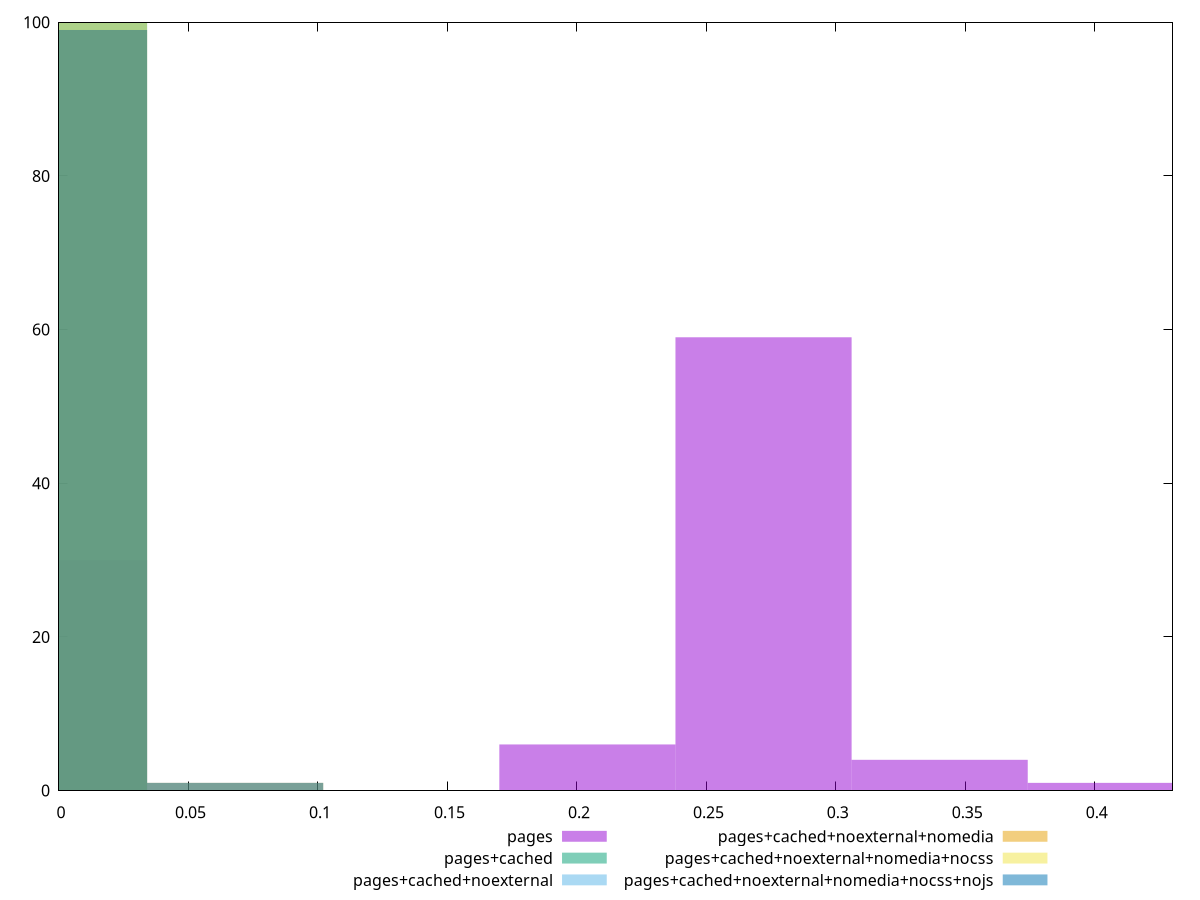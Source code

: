 reset

$pages <<EOF
0.4081057584054284 1
0.27207050560361895 59
0.3400881320045237 4
0.2040528792027142 6
0 30
EOF

$pagesCached <<EOF
0 100
EOF

$pagesCachedNoexternal <<EOF
0 100
EOF

$pagesCachedNoexternalNomedia <<EOF
0 99
0.06801762640090474 1
EOF

$pagesCachedNoexternalNomediaNocss <<EOF
0 100
EOF

$pagesCachedNoexternalNomediaNocssNojs <<EOF
0 99
0.06801762640090474 1
EOF

set key outside below
set boxwidth 0.06801762640090474
set xrange [0:0.43]
set yrange [0:100]
set trange [0:100]
set style fill transparent solid 0.5 noborder
set terminal svg size 640, 540 enhanced background rgb 'white'
set output "reprap/uses-text-compression/comparison/histogram/all_score.svg"

plot $pages title "pages" with boxes, \
     $pagesCached title "pages+cached" with boxes, \
     $pagesCachedNoexternal title "pages+cached+noexternal" with boxes, \
     $pagesCachedNoexternalNomedia title "pages+cached+noexternal+nomedia" with boxes, \
     $pagesCachedNoexternalNomediaNocss title "pages+cached+noexternal+nomedia+nocss" with boxes, \
     $pagesCachedNoexternalNomediaNocssNojs title "pages+cached+noexternal+nomedia+nocss+nojs" with boxes

reset
